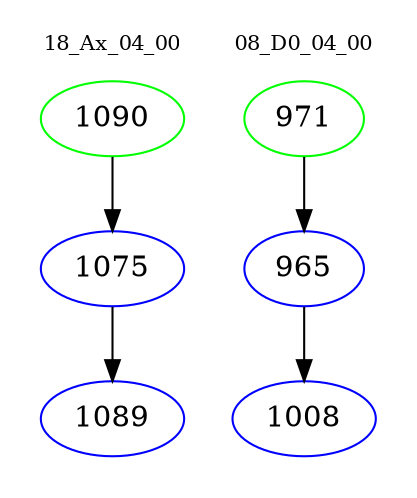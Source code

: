 digraph{
subgraph cluster_0 {
color = white
label = "18_Ax_04_00";
fontsize=10;
T0_1090 [label="1090", color="green"]
T0_1090 -> T0_1075 [color="black"]
T0_1075 [label="1075", color="blue"]
T0_1075 -> T0_1089 [color="black"]
T0_1089 [label="1089", color="blue"]
}
subgraph cluster_1 {
color = white
label = "08_D0_04_00";
fontsize=10;
T1_971 [label="971", color="green"]
T1_971 -> T1_965 [color="black"]
T1_965 [label="965", color="blue"]
T1_965 -> T1_1008 [color="black"]
T1_1008 [label="1008", color="blue"]
}
}
